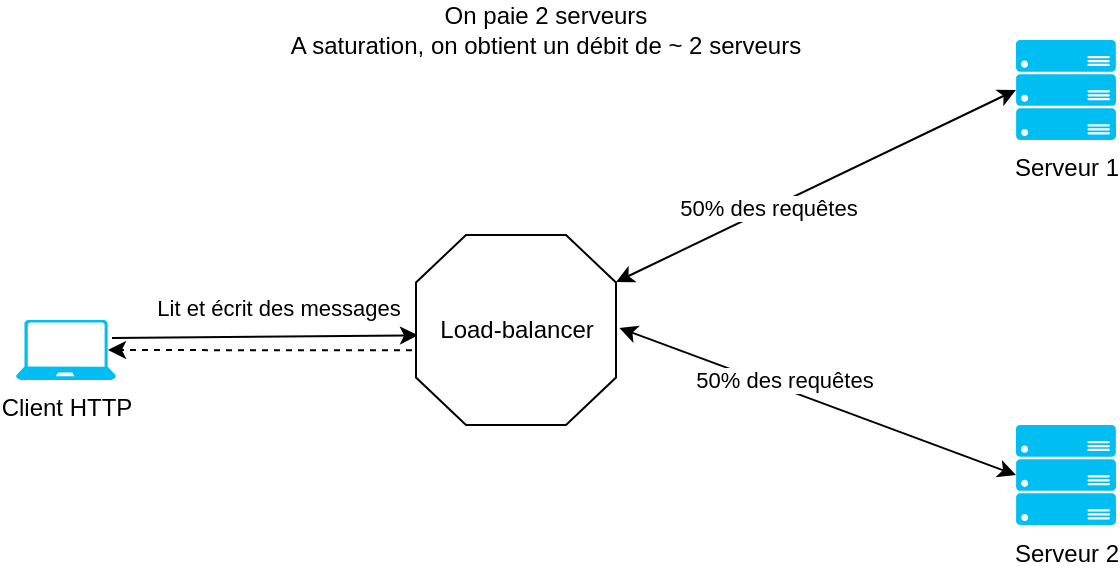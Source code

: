 <mxfile version="17.0.0" type="device"><diagram id="hgKMzffdjP7wMpuV3e5r" name="Page-1"><mxGraphModel dx="1106" dy="534" grid="1" gridSize="10" guides="1" tooltips="1" connect="1" arrows="1" fold="1" page="1" pageScale="1" pageWidth="850" pageHeight="1100" math="0" shadow="0"><root><mxCell id="0"/><mxCell id="1" parent="0"/><mxCell id="FD23MbmTOf5WjTjYxofJ-1" value="Client HTTP" style="verticalLabelPosition=bottom;html=1;verticalAlign=top;align=center;strokeColor=none;fillColor=#00BEF2;shape=mxgraph.azure.laptop;pointerEvents=1;" parent="1" vertex="1"><mxGeometry x="80" y="320" width="50" height="30" as="geometry"/></mxCell><mxCell id="FD23MbmTOf5WjTjYxofJ-2" value="" style="endArrow=classic;html=1;exitX=0.96;exitY=0.3;exitDx=0;exitDy=0;exitPerimeter=0;entryX=0.01;entryY=0.528;entryDx=0;entryDy=0;entryPerimeter=0;" parent="1" source="FD23MbmTOf5WjTjYxofJ-1" target="cfYmUac7HTGwaC3Mq4MX-1" edge="1"><mxGeometry width="50" height="50" relative="1" as="geometry"><mxPoint x="400" y="420" as="sourcePoint"/><mxPoint x="270" y="360" as="targetPoint"/><Array as="points"/></mxGeometry></mxCell><mxCell id="BVelakfelMz7CEoI4x5Y-1" value="Lit et écrit des messages" style="edgeLabel;html=1;align=center;verticalAlign=middle;resizable=0;points=[];" parent="FD23MbmTOf5WjTjYxofJ-2" vertex="1" connectable="0"><mxGeometry x="-0.155" relative="1" as="geometry"><mxPoint x="18" y="-15" as="offset"/></mxGeometry></mxCell><mxCell id="BVelakfelMz7CEoI4x5Y-3" style="edgeStyle=orthogonalEdgeStyle;rounded=0;orthogonalLoop=1;jettySize=auto;html=1;entryX=0.92;entryY=0.5;entryDx=0;entryDy=0;entryPerimeter=0;dashed=1;exitX=-0.02;exitY=0.606;exitDx=0;exitDy=0;exitPerimeter=0;" parent="1" source="cfYmUac7HTGwaC3Mq4MX-1" target="FD23MbmTOf5WjTjYxofJ-1" edge="1"><mxGeometry relative="1" as="geometry"><mxPoint x="250" y="380" as="sourcePoint"/></mxGeometry></mxCell><mxCell id="FD23MbmTOf5WjTjYxofJ-7" value="Serveur 1" style="verticalLabelPosition=bottom;html=1;verticalAlign=top;align=center;strokeColor=none;fillColor=#00BEF2;shape=mxgraph.azure.server_rack;" parent="1" vertex="1"><mxGeometry x="580" y="180" width="50" height="50" as="geometry"/></mxCell><mxCell id="cfYmUac7HTGwaC3Mq4MX-8" style="rounded=0;orthogonalLoop=1;jettySize=auto;html=1;entryX=0;entryY=0.5;entryDx=0;entryDy=0;entryPerimeter=0;endArrow=classic;endFill=1;startArrow=classic;startFill=1;" parent="1" source="cfYmUac7HTGwaC3Mq4MX-1" target="FD23MbmTOf5WjTjYxofJ-7" edge="1"><mxGeometry relative="1" as="geometry"/></mxCell><mxCell id="HvtaKu9xcbJpw3oih1-7-1" value="50% des requêtes" style="edgeLabel;html=1;align=center;verticalAlign=middle;resizable=0;points=[];" vertex="1" connectable="0" parent="cfYmUac7HTGwaC3Mq4MX-8"><mxGeometry x="-0.234" y="1" relative="1" as="geometry"><mxPoint as="offset"/></mxGeometry></mxCell><mxCell id="cfYmUac7HTGwaC3Mq4MX-1" value="Load-balancer" style="verticalLabelPosition=middle;verticalAlign=middle;html=1;shape=mxgraph.basic.polygon;polyCoords=[[0.25,0],[0.75,0],[1,0.25],[1,0.75],[0.75,1],[0.25,1],[0,0.75],[0,0.25]];polyline=0;labelPosition=center;align=center;" parent="1" vertex="1"><mxGeometry x="280" y="277.5" width="100" height="95" as="geometry"/></mxCell><mxCell id="cfYmUac7HTGwaC3Mq4MX-4" value="Serveur 2" style="verticalLabelPosition=bottom;html=1;verticalAlign=top;align=center;strokeColor=none;fillColor=#00BEF2;shape=mxgraph.azure.server_rack;" parent="1" vertex="1"><mxGeometry x="580" y="372.5" width="50" height="50" as="geometry"/></mxCell><mxCell id="cfYmUac7HTGwaC3Mq4MX-9" style="rounded=0;orthogonalLoop=1;jettySize=auto;html=1;entryX=0;entryY=0.5;entryDx=0;entryDy=0;entryPerimeter=0;endArrow=classic;endFill=1;startArrow=classic;startFill=1;exitX=1.017;exitY=0.489;exitDx=0;exitDy=0;exitPerimeter=0;" parent="1" source="cfYmUac7HTGwaC3Mq4MX-1" target="cfYmUac7HTGwaC3Mq4MX-4" edge="1"><mxGeometry relative="1" as="geometry"><mxPoint x="390" y="311" as="sourcePoint"/><mxPoint x="590" y="215" as="targetPoint"/></mxGeometry></mxCell><mxCell id="HvtaKu9xcbJpw3oih1-7-2" value="50% des requêtes" style="edgeLabel;html=1;align=center;verticalAlign=middle;resizable=0;points=[];" vertex="1" connectable="0" parent="cfYmUac7HTGwaC3Mq4MX-9"><mxGeometry x="-0.185" y="4" relative="1" as="geometry"><mxPoint as="offset"/></mxGeometry></mxCell><mxCell id="HvtaKu9xcbJpw3oih1-7-3" value="On paie 2 serveurs&lt;br&gt;A saturation, on obtient un débit de ~ 2 serveurs" style="text;html=1;strokeColor=none;fillColor=none;align=center;verticalAlign=middle;whiteSpace=wrap;rounded=0;" vertex="1" parent="1"><mxGeometry x="180" y="160" width="330" height="30" as="geometry"/></mxCell></root></mxGraphModel></diagram></mxfile>